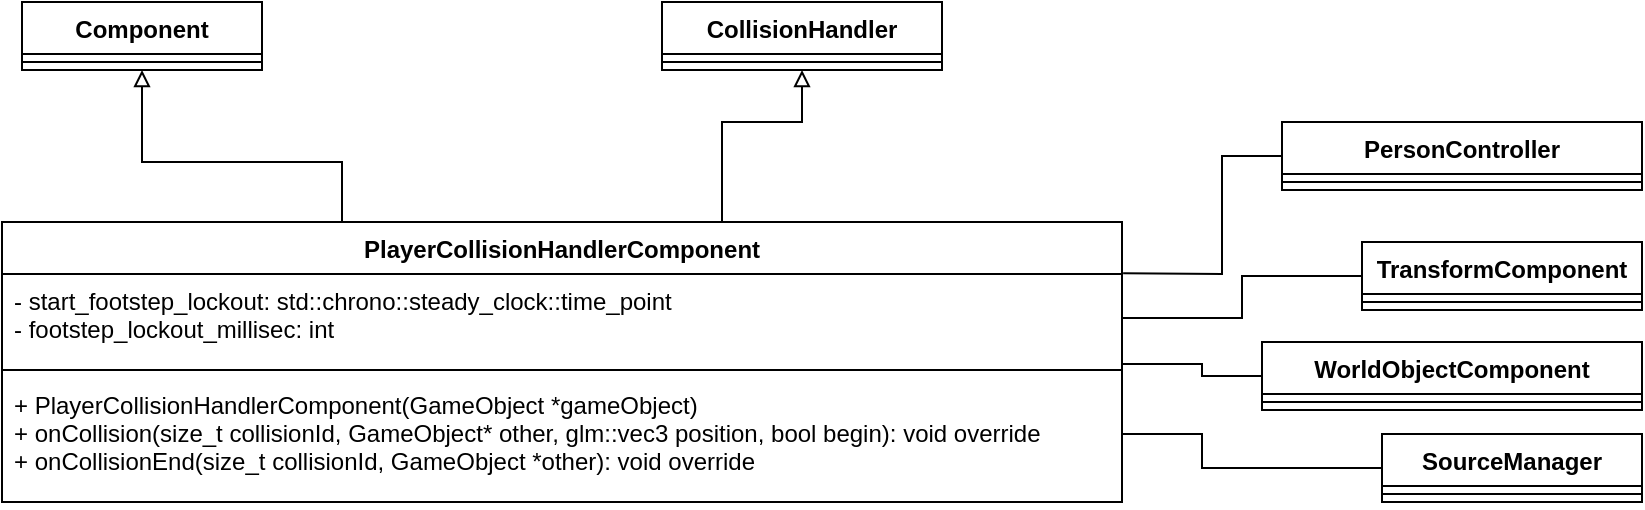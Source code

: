<mxfile version="14.1.8" type="device"><diagram id="hnFSfRChw0PEknvjjFHi" name="Page-1"><mxGraphModel dx="1086" dy="806" grid="1" gridSize="10" guides="1" tooltips="1" connect="1" arrows="1" fold="1" page="1" pageScale="1" pageWidth="827" pageHeight="1169" math="0" shadow="0"><root><mxCell id="0"/><mxCell id="1" parent="0"/><mxCell id="hysmVZTPFeyQ4J5ILsqa-1" style="edgeStyle=orthogonalEdgeStyle;rounded=0;orthogonalLoop=1;jettySize=auto;html=1;exitX=0.5;exitY=0;exitDx=0;exitDy=0;entryX=0.5;entryY=1;entryDx=0;entryDy=0;endArrow=block;endFill=0;" parent="1" source="hysmVZTPFeyQ4J5ILsqa-4" target="hysmVZTPFeyQ4J5ILsqa-8" edge="1"><mxGeometry relative="1" as="geometry"><Array as="points"><mxPoint x="420" y="570"/><mxPoint x="420" y="540"/><mxPoint x="320" y="540"/></Array><mxPoint x="439.92" y="281.06" as="targetPoint"/></mxGeometry></mxCell><mxCell id="hysmVZTPFeyQ4J5ILsqa-4" value="PlayerCollisionHandlerComponent" style="swimlane;fontStyle=1;align=center;verticalAlign=top;childLayout=stackLayout;horizontal=1;startSize=26;horizontalStack=0;resizeParent=1;resizeParentMax=0;resizeLast=0;collapsible=1;marginBottom=0;" parent="1" vertex="1"><mxGeometry x="250" y="570" width="560" height="140" as="geometry"/></mxCell><mxCell id="hysmVZTPFeyQ4J5ILsqa-5" value="- start_footstep_lockout: std::chrono::steady_clock::time_point&#10;- footstep_lockout_millisec: int&#10;&#10;" style="text;strokeColor=none;fillColor=none;align=left;verticalAlign=top;spacingLeft=4;spacingRight=4;overflow=hidden;rotatable=0;points=[[0,0.5],[1,0.5]];portConstraint=eastwest;" parent="hysmVZTPFeyQ4J5ILsqa-4" vertex="1"><mxGeometry y="26" width="560" height="44" as="geometry"/></mxCell><mxCell id="hysmVZTPFeyQ4J5ILsqa-6" value="" style="line;strokeWidth=1;fillColor=none;align=left;verticalAlign=middle;spacingTop=-1;spacingLeft=3;spacingRight=3;rotatable=0;labelPosition=right;points=[];portConstraint=eastwest;" parent="hysmVZTPFeyQ4J5ILsqa-4" vertex="1"><mxGeometry y="70" width="560" height="8" as="geometry"/></mxCell><mxCell id="hysmVZTPFeyQ4J5ILsqa-7" value="+ PlayerCollisionHandlerComponent(GameObject *gameObject)&#10;+ onCollision(size_t collisionId, GameObject* other, glm::vec3 position, bool begin): void override&#10;+ onCollisionEnd(size_t collisionId, GameObject *other): void override" style="text;strokeColor=none;fillColor=none;align=left;verticalAlign=top;spacingLeft=4;spacingRight=4;overflow=hidden;rotatable=0;points=[[0,0.5],[1,0.5]];portConstraint=eastwest;" parent="hysmVZTPFeyQ4J5ILsqa-4" vertex="1"><mxGeometry y="78" width="560" height="62" as="geometry"/></mxCell><mxCell id="hysmVZTPFeyQ4J5ILsqa-8" value="Component" style="swimlane;fontStyle=1;align=center;verticalAlign=top;childLayout=stackLayout;horizontal=1;startSize=26;horizontalStack=0;resizeParent=1;resizeParentMax=0;resizeLast=0;collapsible=1;marginBottom=0;" parent="1" vertex="1"><mxGeometry x="260" y="460" width="120" height="34" as="geometry"/></mxCell><mxCell id="hysmVZTPFeyQ4J5ILsqa-10" value="" style="line;strokeWidth=1;fillColor=none;align=left;verticalAlign=middle;spacingTop=-1;spacingLeft=3;spacingRight=3;rotatable=0;labelPosition=right;points=[];portConstraint=eastwest;" parent="hysmVZTPFeyQ4J5ILsqa-8" vertex="1"><mxGeometry y="26" width="120" height="8" as="geometry"/></mxCell><mxCell id="hysmVZTPFeyQ4J5ILsqa-16" style="edgeStyle=orthogonalEdgeStyle;rounded=0;orthogonalLoop=1;jettySize=auto;html=1;exitX=0.75;exitY=0;exitDx=0;exitDy=0;entryX=0.5;entryY=1;entryDx=0;entryDy=0;endArrow=block;endFill=0;" parent="1" source="hysmVZTPFeyQ4J5ILsqa-4" target="hysmVZTPFeyQ4J5ILsqa-30" edge="1"><mxGeometry relative="1" as="geometry"><Array as="points"><mxPoint x="610" y="570"/><mxPoint x="610" y="520"/><mxPoint x="650" y="520"/></Array><mxPoint x="495" y="580" as="sourcePoint"/><mxPoint x="934.96" y="160.992" as="targetPoint"/></mxGeometry></mxCell><mxCell id="hysmVZTPFeyQ4J5ILsqa-21" value="PersonController" style="swimlane;fontStyle=1;align=center;verticalAlign=top;childLayout=stackLayout;horizontal=1;startSize=26;horizontalStack=0;resizeParent=1;resizeParentMax=0;resizeLast=0;collapsible=1;marginBottom=0;" parent="1" vertex="1"><mxGeometry x="890" y="520" width="180" height="34" as="geometry"/></mxCell><mxCell id="hysmVZTPFeyQ4J5ILsqa-23" value="" style="line;strokeWidth=1;fillColor=none;align=left;verticalAlign=middle;spacingTop=-1;spacingLeft=3;spacingRight=3;rotatable=0;labelPosition=right;points=[];portConstraint=eastwest;" parent="hysmVZTPFeyQ4J5ILsqa-21" vertex="1"><mxGeometry y="26" width="180" height="8" as="geometry"/></mxCell><mxCell id="hysmVZTPFeyQ4J5ILsqa-26" value="TransformComponent" style="swimlane;fontStyle=1;align=center;verticalAlign=top;childLayout=stackLayout;horizontal=1;startSize=26;horizontalStack=0;resizeParent=1;resizeParentMax=0;resizeLast=0;collapsible=1;marginBottom=0;" parent="1" vertex="1"><mxGeometry x="930" y="580" width="140" height="34" as="geometry"/></mxCell><mxCell id="hysmVZTPFeyQ4J5ILsqa-28" value="" style="line;strokeWidth=1;fillColor=none;align=left;verticalAlign=middle;spacingTop=-1;spacingLeft=3;spacingRight=3;rotatable=0;labelPosition=right;points=[];portConstraint=eastwest;" parent="hysmVZTPFeyQ4J5ILsqa-26" vertex="1"><mxGeometry y="26" width="140" height="8" as="geometry"/></mxCell><mxCell id="hysmVZTPFeyQ4J5ILsqa-30" value="CollisionHandler" style="swimlane;fontStyle=1;align=center;verticalAlign=top;childLayout=stackLayout;horizontal=1;startSize=26;horizontalStack=0;resizeParent=1;resizeParentMax=0;resizeLast=0;collapsible=1;marginBottom=0;" parent="1" vertex="1"><mxGeometry x="580" y="460" width="140" height="34" as="geometry"/></mxCell><mxCell id="hysmVZTPFeyQ4J5ILsqa-32" value="" style="line;strokeWidth=1;fillColor=none;align=left;verticalAlign=middle;spacingTop=-1;spacingLeft=3;spacingRight=3;rotatable=0;labelPosition=right;points=[];portConstraint=eastwest;" parent="hysmVZTPFeyQ4J5ILsqa-30" vertex="1"><mxGeometry y="26" width="140" height="8" as="geometry"/></mxCell><mxCell id="hysmVZTPFeyQ4J5ILsqa-34" value="WorldObjectComponent" style="swimlane;fontStyle=1;align=center;verticalAlign=top;childLayout=stackLayout;horizontal=1;startSize=26;horizontalStack=0;resizeParent=1;resizeParentMax=0;resizeLast=0;collapsible=1;marginBottom=0;" parent="1" vertex="1"><mxGeometry x="880" y="630" width="190" height="34" as="geometry"/></mxCell><mxCell id="hysmVZTPFeyQ4J5ILsqa-36" value="" style="line;strokeWidth=1;fillColor=none;align=left;verticalAlign=middle;spacingTop=-1;spacingLeft=3;spacingRight=3;rotatable=0;labelPosition=right;points=[];portConstraint=eastwest;" parent="hysmVZTPFeyQ4J5ILsqa-34" vertex="1"><mxGeometry y="26" width="190" height="8" as="geometry"/></mxCell><mxCell id="hysmVZTPFeyQ4J5ILsqa-46" value="SourceManager" style="swimlane;fontStyle=1;align=center;verticalAlign=top;childLayout=stackLayout;horizontal=1;startSize=26;horizontalStack=0;resizeParent=1;resizeParentMax=0;resizeLast=0;collapsible=1;marginBottom=0;" parent="1" vertex="1"><mxGeometry x="940" y="676" width="130" height="34" as="geometry"/></mxCell><mxCell id="hysmVZTPFeyQ4J5ILsqa-48" value="" style="line;strokeWidth=1;fillColor=none;align=left;verticalAlign=middle;spacingTop=-1;spacingLeft=3;spacingRight=3;rotatable=0;labelPosition=right;points=[];portConstraint=eastwest;" parent="hysmVZTPFeyQ4J5ILsqa-46" vertex="1"><mxGeometry y="26" width="130" height="8" as="geometry"/></mxCell><mxCell id="cLSPceJKpaYcgb7yYK0G-5" value="" style="endArrow=none;html=1;rounded=0;exitX=1.001;exitY=-0.008;exitDx=0;exitDy=0;exitPerimeter=0;entryX=0;entryY=0.5;entryDx=0;entryDy=0;" edge="1" parent="1" source="hysmVZTPFeyQ4J5ILsqa-5" target="hysmVZTPFeyQ4J5ILsqa-21"><mxGeometry width="50" height="50" relative="1" as="geometry"><mxPoint x="810" y="570" as="sourcePoint"/><mxPoint x="860" y="520" as="targetPoint"/><Array as="points"><mxPoint x="860" y="596"/><mxPoint x="860" y="537"/></Array></mxGeometry></mxCell><mxCell id="cLSPceJKpaYcgb7yYK0G-6" value="" style="endArrow=none;html=1;rounded=0;exitX=1;exitY=0.5;exitDx=0;exitDy=0;entryX=0;entryY=0.5;entryDx=0;entryDy=0;" edge="1" parent="1" source="hysmVZTPFeyQ4J5ILsqa-5" target="hysmVZTPFeyQ4J5ILsqa-26"><mxGeometry width="50" height="50" relative="1" as="geometry"><mxPoint x="820.56" y="605.648" as="sourcePoint"/><mxPoint x="900" y="547" as="targetPoint"/><Array as="points"><mxPoint x="870" y="618"/><mxPoint x="870" y="597"/></Array></mxGeometry></mxCell><mxCell id="cLSPceJKpaYcgb7yYK0G-7" value="" style="endArrow=none;html=1;rounded=0;exitX=1;exitY=0.5;exitDx=0;exitDy=0;entryX=0;entryY=0.5;entryDx=0;entryDy=0;" edge="1" parent="1" target="hysmVZTPFeyQ4J5ILsqa-34"><mxGeometry width="50" height="50" relative="1" as="geometry"><mxPoint x="810" y="641.0" as="sourcePoint"/><mxPoint x="930" y="620" as="targetPoint"/><Array as="points"><mxPoint x="850" y="641"/><mxPoint x="850" y="647"/></Array></mxGeometry></mxCell><mxCell id="cLSPceJKpaYcgb7yYK0G-8" value="" style="endArrow=none;html=1;rounded=0;exitX=1;exitY=0.5;exitDx=0;exitDy=0;entryX=0;entryY=0.5;entryDx=0;entryDy=0;" edge="1" parent="1" target="hysmVZTPFeyQ4J5ILsqa-46"><mxGeometry width="50" height="50" relative="1" as="geometry"><mxPoint x="810" y="676" as="sourcePoint"/><mxPoint x="880" y="682" as="targetPoint"/><Array as="points"><mxPoint x="850" y="676"/><mxPoint x="850" y="693"/></Array></mxGeometry></mxCell></root></mxGraphModel></diagram></mxfile>